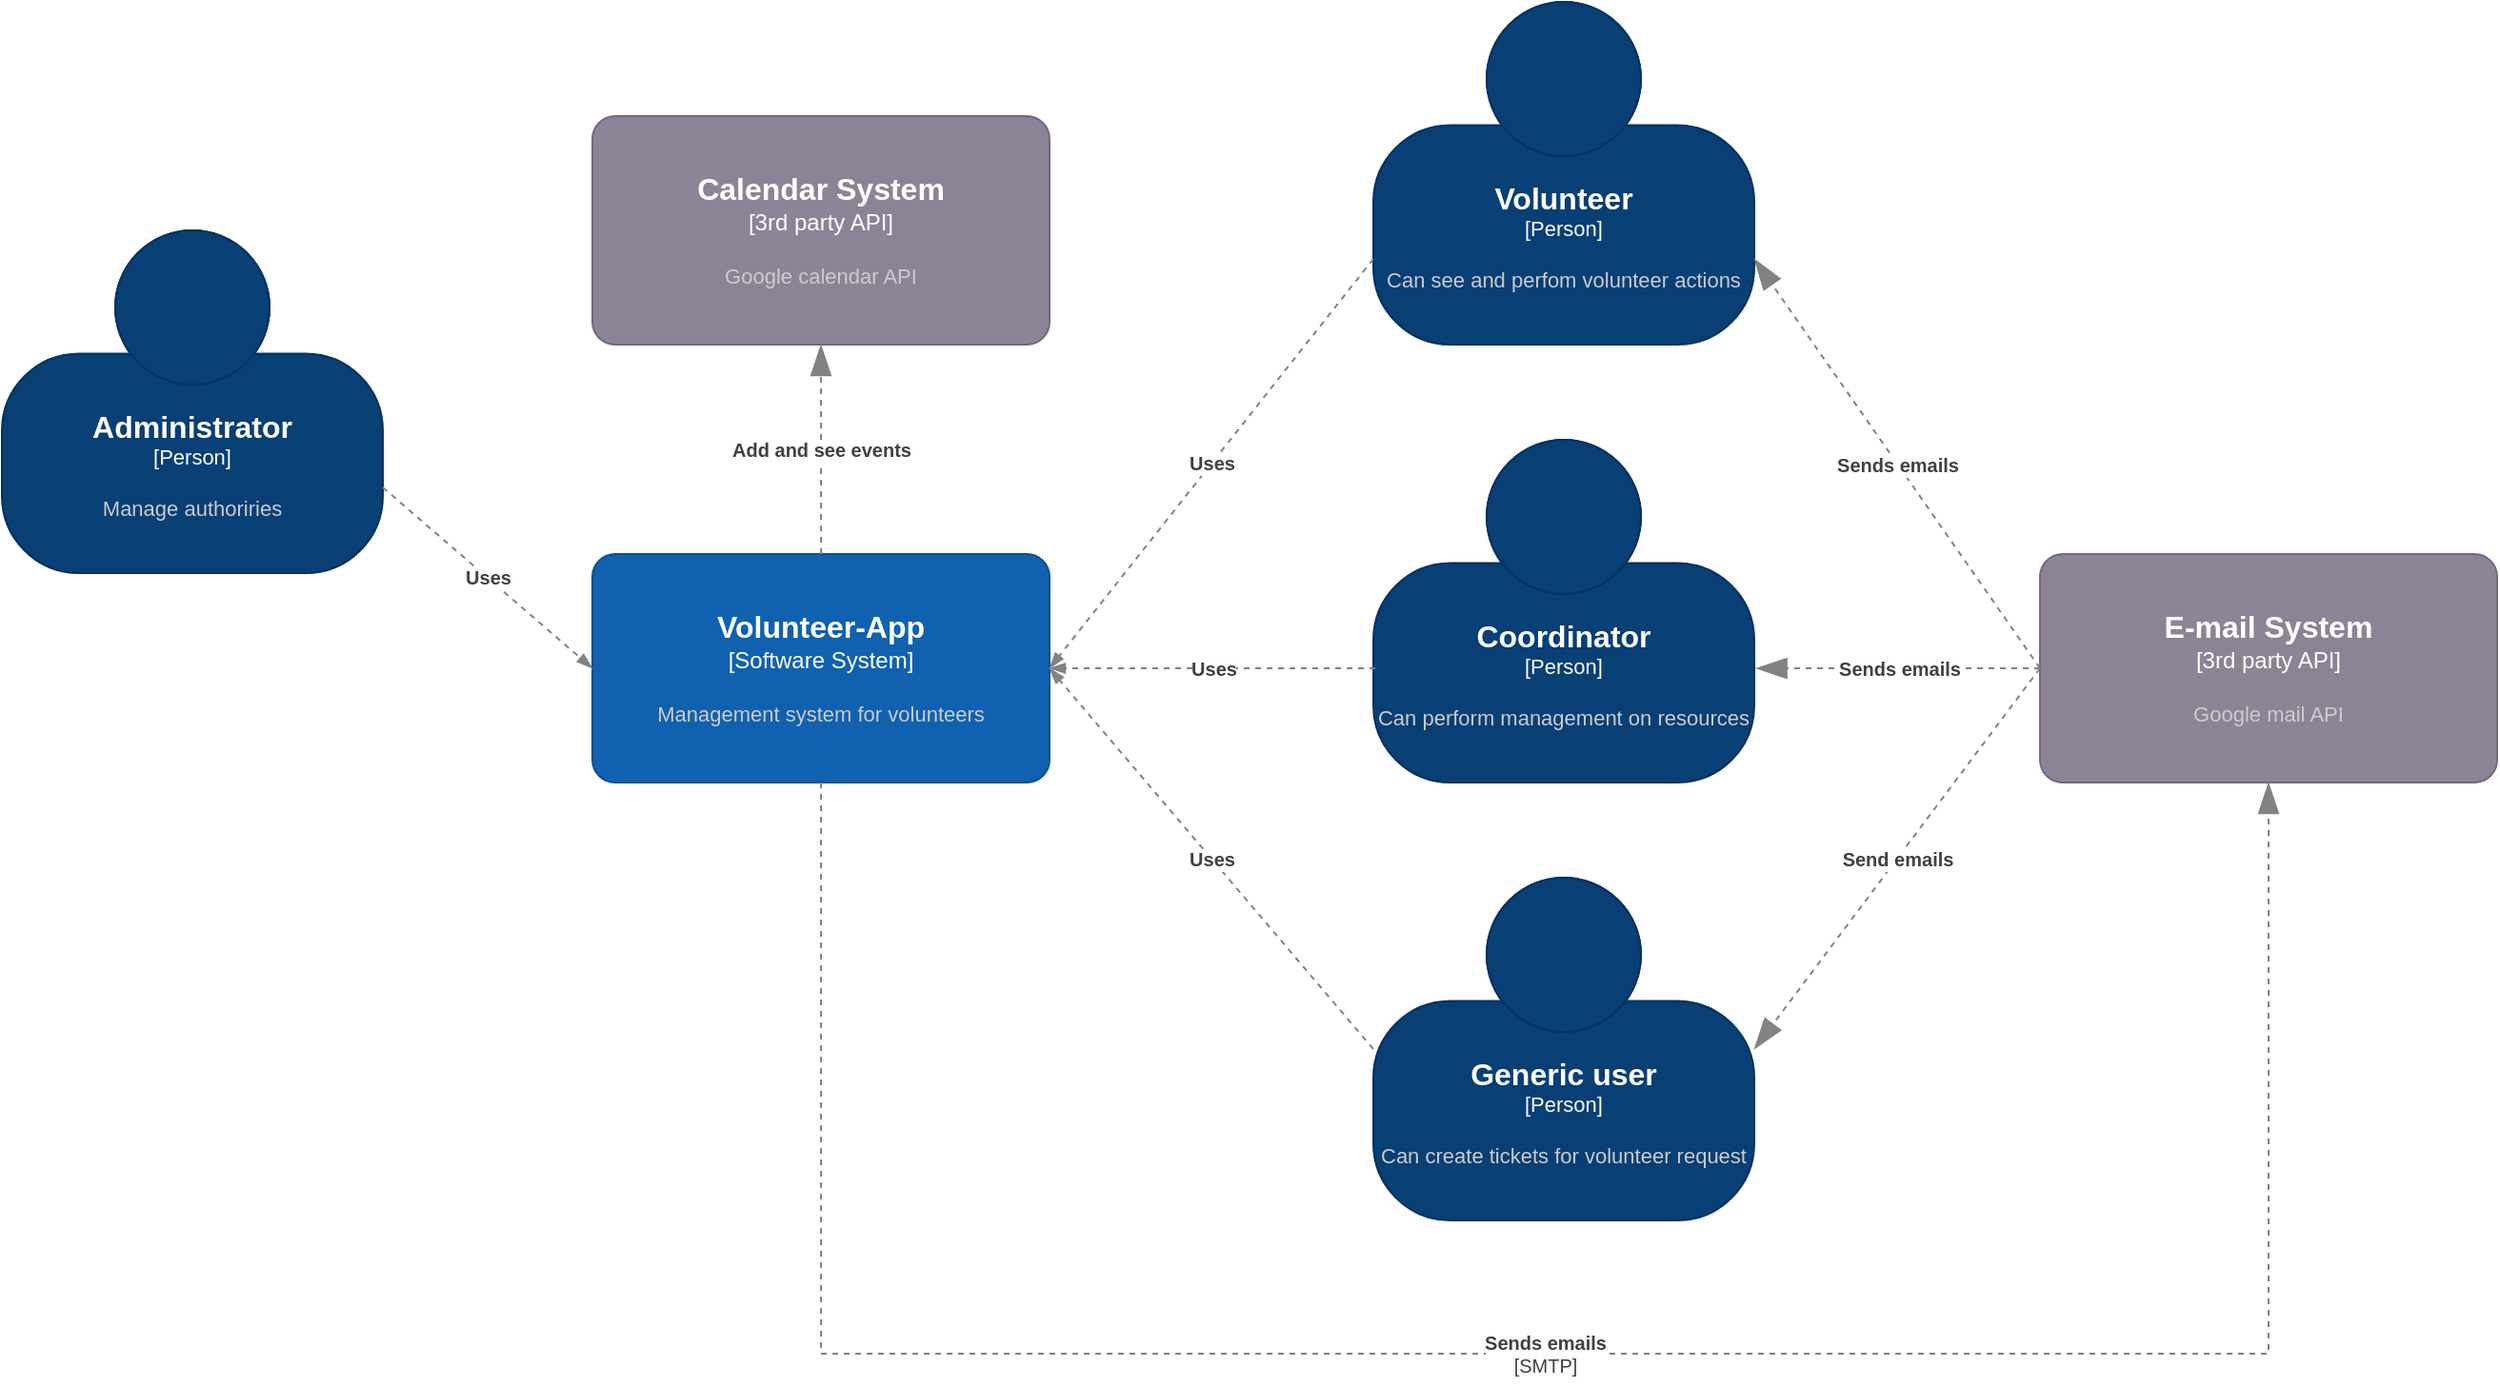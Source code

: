 <mxfile version="20.6.0" type="device"><diagram id="l_FzSXj0MfFPnYnRYkk8" name="Page-1"><mxGraphModel dx="2678" dy="2178" grid="1" gridSize="10" guides="1" tooltips="1" connect="1" arrows="1" fold="1" page="1" pageScale="1" pageWidth="850" pageHeight="1100" math="0" shadow="0"><root><mxCell id="0"/><mxCell id="1" parent="0"/><object placeholders="1" c4Name="Volunteer" c4Type="Person" c4Description="Can see and perfom volunteer actions" label="&lt;font style=&quot;font-size: 16px&quot;&gt;&lt;b&gt;%c4Name%&lt;/b&gt;&lt;/font&gt;&lt;div&gt;[%c4Type%]&lt;/div&gt;&lt;br&gt;&lt;div&gt;&lt;font style=&quot;font-size: 11px&quot;&gt;&lt;font color=&quot;#cccccc&quot;&gt;%c4Description%&lt;/font&gt;&lt;/div&gt;" id="Q56pVpTfTzxpqEH0Cs9P-1"><mxCell style="html=1;fontSize=11;dashed=0;whiteSpace=wrap;fillColor=#083F75;strokeColor=#06315C;fontColor=#ffffff;shape=mxgraph.c4.person2;align=center;metaEdit=1;points=[[0.5,0,0],[1,0.5,0],[1,0.75,0],[0.75,1,0],[0.5,1,0],[0.25,1,0],[0,0.75,0],[0,0.5,0]];resizable=0;" vertex="1" parent="1"><mxGeometry x="150" y="-30" width="200" height="180" as="geometry"/></mxCell></object><object placeholders="1" c4Name="Volunteer-App" c4Type="Software System" c4Description="Management system for volunteers" label="&lt;font style=&quot;font-size: 16px&quot;&gt;&lt;b&gt;%c4Name%&lt;/b&gt;&lt;/font&gt;&lt;div&gt;[%c4Type%]&lt;/div&gt;&lt;br&gt;&lt;div&gt;&lt;font style=&quot;font-size: 11px&quot;&gt;&lt;font color=&quot;#cccccc&quot;&gt;%c4Description%&lt;/font&gt;&lt;/div&gt;" id="Q56pVpTfTzxpqEH0Cs9P-2"><mxCell style="rounded=1;whiteSpace=wrap;html=1;labelBackgroundColor=none;fillColor=#1061B0;fontColor=#ffffff;align=center;arcSize=10;strokeColor=#0D5091;metaEdit=1;resizable=0;points=[[0.25,0,0],[0.5,0,0],[0.75,0,0],[1,0.25,0],[1,0.5,0],[1,0.75,0],[0.75,1,0],[0.5,1,0],[0.25,1,0],[0,0.75,0],[0,0.5,0],[0,0.25,0]];" vertex="1" parent="1"><mxGeometry x="-260" y="260" width="240" height="120" as="geometry"/></mxCell></object><object placeholders="1" c4Name="Generic user" c4Type="Person" c4Description="Can create tickets for volunteer request" label="&lt;font style=&quot;font-size: 16px&quot;&gt;&lt;b&gt;%c4Name%&lt;/b&gt;&lt;/font&gt;&lt;div&gt;[%c4Type%]&lt;/div&gt;&lt;br&gt;&lt;div&gt;&lt;font style=&quot;font-size: 11px&quot;&gt;&lt;font color=&quot;#cccccc&quot;&gt;%c4Description%&lt;/font&gt;&lt;/div&gt;" id="Q56pVpTfTzxpqEH0Cs9P-4"><mxCell style="html=1;fontSize=11;dashed=0;whiteSpace=wrap;fillColor=#083F75;strokeColor=#06315C;fontColor=#ffffff;shape=mxgraph.c4.person2;align=center;metaEdit=1;points=[[0.5,0,0],[1,0.5,0],[1,0.75,0],[0.75,1,0],[0.5,1,0],[0.25,1,0],[0,0.75,0],[0,0.5,0]];resizable=0;" vertex="1" parent="1"><mxGeometry x="150" y="430" width="200" height="180" as="geometry"/></mxCell></object><object placeholders="1" c4Name="Coordinator" c4Type="Person" c4Description="Can perform management on resources" label="&lt;font style=&quot;font-size: 16px&quot;&gt;&lt;b&gt;%c4Name%&lt;/b&gt;&lt;/font&gt;&lt;div&gt;[%c4Type%]&lt;/div&gt;&lt;br&gt;&lt;div&gt;&lt;font style=&quot;font-size: 11px&quot;&gt;&lt;font color=&quot;#cccccc&quot;&gt;%c4Description%&lt;/font&gt;&lt;/div&gt;" id="Q56pVpTfTzxpqEH0Cs9P-13"><mxCell style="html=1;fontSize=11;dashed=0;whiteSpace=wrap;fillColor=#083F75;strokeColor=#06315C;fontColor=#ffffff;shape=mxgraph.c4.person2;align=center;metaEdit=1;points=[[0.5,0,0],[1,0.5,0],[1,0.75,0],[0.75,1,0],[0.5,1,0],[0.25,1,0],[0,0.75,0],[0,0.5,0]];resizable=0;" vertex="1" parent="1"><mxGeometry x="150" y="200" width="200" height="180" as="geometry"/></mxCell></object><object placeholders="1" c4Name="Calendar System" c4Type="3rd party API" c4Description="Google calendar API" label="&lt;font style=&quot;font-size: 16px&quot;&gt;&lt;b&gt;%c4Name%&lt;/b&gt;&lt;/font&gt;&lt;div&gt;[%c4Type%]&lt;/div&gt;&lt;br&gt;&lt;div&gt;&lt;font style=&quot;font-size: 11px&quot;&gt;&lt;font color=&quot;#cccccc&quot;&gt;%c4Description%&lt;/font&gt;&lt;/div&gt;" id="Q56pVpTfTzxpqEH0Cs9P-22"><mxCell style="rounded=1;whiteSpace=wrap;html=1;labelBackgroundColor=none;fillColor=#8C8496;fontColor=#ffffff;align=center;arcSize=10;strokeColor=#736782;metaEdit=1;resizable=0;points=[[0.25,0,0],[0.5,0,0],[0.75,0,0],[1,0.25,0],[1,0.5,0],[1,0.75,0],[0.75,1,0],[0.5,1,0],[0.25,1,0],[0,0.75,0],[0,0.5,0],[0,0.25,0]];" vertex="1" parent="1"><mxGeometry x="-260" y="30" width="240" height="120" as="geometry"/></mxCell></object><object placeholders="1" c4Name="E-mail System" c4Type="3rd party API" c4Description="Google mail API" label="&lt;font style=&quot;font-size: 16px&quot;&gt;&lt;b&gt;%c4Name%&lt;/b&gt;&lt;/font&gt;&lt;div&gt;[%c4Type%]&lt;/div&gt;&lt;br&gt;&lt;div&gt;&lt;font style=&quot;font-size: 11px&quot;&gt;&lt;font color=&quot;#cccccc&quot;&gt;%c4Description%&lt;/font&gt;&lt;/div&gt;" id="Q56pVpTfTzxpqEH0Cs9P-23"><mxCell style="rounded=1;whiteSpace=wrap;html=1;labelBackgroundColor=none;fillColor=#8C8496;fontColor=#ffffff;align=center;arcSize=10;strokeColor=#736782;metaEdit=1;resizable=0;points=[[0.25,0,0],[0.5,0,0],[0.75,0,0],[1,0.25,0],[1,0.5,0],[1,0.75,0],[0.75,1,0],[0.5,1,0],[0.25,1,0],[0,0.75,0],[0,0.5,0],[0,0.25,0]];" vertex="1" parent="1"><mxGeometry x="500" y="260" width="240" height="120" as="geometry"/></mxCell></object><object placeholders="1" c4Type="Relationship" c4Technology="SMTP" c4Description="Sends emails" label="&lt;div style=&quot;text-align: left&quot;&gt;&lt;div style=&quot;text-align: center&quot;&gt;&lt;b&gt;%c4Description%&lt;/b&gt;&lt;/div&gt;&lt;div style=&quot;text-align: center&quot;&gt;[%c4Technology%]&lt;/div&gt;&lt;/div&gt;" id="Q56pVpTfTzxpqEH0Cs9P-24"><mxCell style="endArrow=blockThin;html=1;fontSize=10;fontColor=#404040;strokeWidth=1;endFill=1;strokeColor=#828282;elbow=vertical;metaEdit=1;endSize=14;startSize=14;jumpStyle=arc;jumpSize=16;rounded=0;dashed=1;exitX=0.5;exitY=1;exitDx=0;exitDy=0;exitPerimeter=0;entryX=0.5;entryY=1;entryDx=0;entryDy=0;entryPerimeter=0;edgeStyle=orthogonalEdgeStyle;" edge="1" parent="1" source="Q56pVpTfTzxpqEH0Cs9P-2" target="Q56pVpTfTzxpqEH0Cs9P-23"><mxGeometry width="240" relative="1" as="geometry"><mxPoint x="390" y="210" as="sourcePoint"/><mxPoint x="630" y="210" as="targetPoint"/><Array as="points"><mxPoint x="-140" y="680"/><mxPoint x="620" y="680"/></Array><mxPoint as="offset"/></mxGeometry></mxCell></object><object placeholders="1" c4Name="Administrator" c4Type="Person" c4Description="Manage authoriries" label="&lt;font style=&quot;font-size: 16px&quot;&gt;&lt;b&gt;%c4Name%&lt;/b&gt;&lt;/font&gt;&lt;div&gt;[%c4Type%]&lt;/div&gt;&lt;br&gt;&lt;div&gt;&lt;font style=&quot;font-size: 11px&quot;&gt;&lt;font color=&quot;#cccccc&quot;&gt;%c4Description%&lt;/font&gt;&lt;/div&gt;" id="Q56pVpTfTzxpqEH0Cs9P-25"><mxCell style="html=1;fontSize=11;dashed=0;whiteSpace=wrap;fillColor=#083F75;strokeColor=#06315C;fontColor=#ffffff;shape=mxgraph.c4.person2;align=center;metaEdit=1;points=[[0.5,0,0],[1,0.5,0],[1,0.75,0],[0.75,1,0],[0.5,1,0],[0.25,1,0],[0,0.75,0],[0,0.5,0]];resizable=0;" vertex="1" parent="1"><mxGeometry x="-570" y="90" width="200" height="180" as="geometry"/></mxCell></object><object placeholders="1" c4Type="Relationship" c4Description="Send emails" label="&lt;div style=&quot;text-align: left&quot;&gt;&lt;div style=&quot;text-align: center&quot;&gt;&lt;b&gt;%c4Description%&lt;/b&gt;&lt;/div&gt;" id="Q56pVpTfTzxpqEH0Cs9P-29"><mxCell style="endArrow=blockThin;html=1;fontSize=10;fontColor=#404040;strokeWidth=1;endFill=1;strokeColor=#828282;elbow=vertical;metaEdit=1;endSize=14;startSize=14;jumpStyle=arc;jumpSize=16;rounded=0;dashed=1;exitX=0;exitY=0.5;exitDx=0;exitDy=0;exitPerimeter=0;entryX=1;entryY=0.5;entryDx=0;entryDy=0;entryPerimeter=0;" edge="1" parent="1" source="Q56pVpTfTzxpqEH0Cs9P-23" target="Q56pVpTfTzxpqEH0Cs9P-4"><mxGeometry width="240" relative="1" as="geometry"><mxPoint x="270" y="440" as="sourcePoint"/><mxPoint x="510" y="440" as="targetPoint"/></mxGeometry></mxCell></object><object placeholders="1" c4Type="Relationship" c4Description="Sends emails" label="&lt;div style=&quot;text-align: left&quot;&gt;&lt;div style=&quot;text-align: center&quot;&gt;&lt;b&gt;%c4Description%&lt;/b&gt;&lt;/div&gt;" id="Q56pVpTfTzxpqEH0Cs9P-30"><mxCell style="endArrow=blockThin;html=1;fontSize=10;fontColor=#404040;strokeWidth=1;endFill=1;strokeColor=#828282;elbow=vertical;metaEdit=1;endSize=14;startSize=14;jumpStyle=arc;jumpSize=16;rounded=0;dashed=1;exitX=0;exitY=0.5;exitDx=0;exitDy=0;exitPerimeter=0;entryX=1.004;entryY=0.667;entryDx=0;entryDy=0;entryPerimeter=0;" edge="1" parent="1" source="Q56pVpTfTzxpqEH0Cs9P-23" target="Q56pVpTfTzxpqEH0Cs9P-13"><mxGeometry width="240" relative="1" as="geometry"><mxPoint x="270" y="440" as="sourcePoint"/><mxPoint x="250" y="320" as="targetPoint"/></mxGeometry></mxCell></object><object placeholders="1" c4Type="Relationship" c4Description="Sends emails" label="&lt;div style=&quot;text-align: left&quot;&gt;&lt;div style=&quot;text-align: center&quot;&gt;&lt;b&gt;%c4Description%&lt;/b&gt;&lt;/div&gt;" id="Q56pVpTfTzxpqEH0Cs9P-31"><mxCell style="endArrow=blockThin;html=1;fontSize=10;fontColor=#404040;strokeWidth=1;endFill=1;strokeColor=#828282;elbow=vertical;metaEdit=1;endSize=14;startSize=14;jumpStyle=arc;jumpSize=16;rounded=0;dashed=1;exitX=0;exitY=0.5;exitDx=0;exitDy=0;exitPerimeter=0;entryX=1;entryY=0.75;entryDx=0;entryDy=0;entryPerimeter=0;" edge="1" parent="1" source="Q56pVpTfTzxpqEH0Cs9P-23" target="Q56pVpTfTzxpqEH0Cs9P-1"><mxGeometry width="240" relative="1" as="geometry"><mxPoint x="510" y="195" as="sourcePoint"/><mxPoint x="280" y="190" as="targetPoint"/></mxGeometry></mxCell></object><object placeholders="1" c4Type="Relationship" c4Description="Add and see events " label="&lt;div style=&quot;text-align: left&quot;&gt;&lt;div style=&quot;text-align: center&quot;&gt;&lt;b&gt;%c4Description%&lt;/b&gt;&lt;/div&gt;" id="Q56pVpTfTzxpqEH0Cs9P-35"><mxCell style="endArrow=blockThin;html=1;fontSize=10;fontColor=#404040;strokeWidth=1;endFill=1;strokeColor=#828282;elbow=vertical;metaEdit=1;endSize=14;startSize=14;jumpStyle=arc;jumpSize=16;rounded=0;dashed=1;exitX=0.5;exitY=0;exitDx=0;exitDy=0;exitPerimeter=0;" edge="1" parent="1" source="Q56pVpTfTzxpqEH0Cs9P-2" target="Q56pVpTfTzxpqEH0Cs9P-22"><mxGeometry width="240" relative="1" as="geometry"><mxPoint x="-190" y="170" as="sourcePoint"/><mxPoint x="50" y="170" as="targetPoint"/></mxGeometry></mxCell></object><object placeholders="1" c4Type="Relationship" c4Description="Uses" label="&lt;div style=&quot;text-align: left&quot;&gt;&lt;div style=&quot;text-align: center&quot;&gt;&lt;b&gt;%c4Description%&lt;/b&gt;&lt;/div&gt;" id="Q56pVpTfTzxpqEH0Cs9P-36"><mxCell style="endArrow=blockThin;html=1;fontSize=10;fontColor=#404040;strokeWidth=1;endFill=1;strokeColor=#828282;elbow=vertical;metaEdit=1;jumpStyle=arc;jumpSize=16;rounded=0;dashed=1;exitX=1;exitY=0.75;exitDx=0;exitDy=0;exitPerimeter=0;entryX=0;entryY=0.5;entryDx=0;entryDy=0;entryPerimeter=0;" edge="1" parent="1" source="Q56pVpTfTzxpqEH0Cs9P-25" target="Q56pVpTfTzxpqEH0Cs9P-2"><mxGeometry width="240" relative="1" as="geometry"><mxPoint x="-280" y="330" as="sourcePoint"/><mxPoint x="-40" y="330" as="targetPoint"/></mxGeometry></mxCell></object><object placeholders="1" c4Type="Relationship" c4Description="Uses" label="&lt;div style=&quot;text-align: left&quot;&gt;&lt;div style=&quot;text-align: center&quot;&gt;&lt;b&gt;%c4Description%&lt;/b&gt;&lt;/div&gt;" id="Q56pVpTfTzxpqEH0Cs9P-37"><mxCell style="endArrow=blockThin;html=1;fontSize=10;fontColor=#404040;strokeWidth=1;endFill=1;strokeColor=#828282;elbow=vertical;metaEdit=1;jumpStyle=arc;jumpSize=16;rounded=0;dashed=1;exitX=0;exitY=0.5;exitDx=0;exitDy=0;exitPerimeter=0;entryX=1;entryY=0.5;entryDx=0;entryDy=0;entryPerimeter=0;" edge="1" parent="1" source="Q56pVpTfTzxpqEH0Cs9P-4" target="Q56pVpTfTzxpqEH0Cs9P-2"><mxGeometry width="240" relative="1" as="geometry"><mxPoint x="-230" y="450" as="sourcePoint"/><mxPoint x="-120" y="545" as="targetPoint"/></mxGeometry></mxCell></object><object placeholders="1" c4Type="Relationship" c4Description="Uses" label="&lt;div style=&quot;text-align: left&quot;&gt;&lt;div style=&quot;text-align: center&quot;&gt;&lt;b&gt;%c4Description%&lt;/b&gt;&lt;/div&gt;" id="Q56pVpTfTzxpqEH0Cs9P-38"><mxCell style="endArrow=blockThin;html=1;fontSize=10;fontColor=#404040;strokeWidth=1;endFill=1;strokeColor=#828282;elbow=vertical;metaEdit=1;jumpStyle=arc;jumpSize=16;rounded=0;dashed=1;exitX=0.005;exitY=0.667;exitDx=0;exitDy=0;exitPerimeter=0;entryX=1;entryY=0.5;entryDx=0;entryDy=0;entryPerimeter=0;" edge="1" parent="1" source="Q56pVpTfTzxpqEH0Cs9P-13" target="Q56pVpTfTzxpqEH0Cs9P-2"><mxGeometry width="240" relative="1" as="geometry"><mxPoint x="150" y="530" as="sourcePoint"/><mxPoint x="70" y="330" as="targetPoint"/></mxGeometry></mxCell></object><object placeholders="1" c4Type="Relationship" c4Description="Uses" label="&lt;div style=&quot;text-align: left&quot;&gt;&lt;div style=&quot;text-align: center&quot;&gt;&lt;b&gt;%c4Description%&lt;/b&gt;&lt;/div&gt;" id="Q56pVpTfTzxpqEH0Cs9P-39"><mxCell style="endArrow=blockThin;html=1;fontSize=10;fontColor=#404040;strokeWidth=1;endFill=1;strokeColor=#828282;elbow=vertical;metaEdit=1;jumpStyle=arc;jumpSize=16;rounded=0;dashed=1;exitX=0;exitY=0.75;exitDx=0;exitDy=0;exitPerimeter=0;entryX=1;entryY=0.5;entryDx=0;entryDy=0;entryPerimeter=0;" edge="1" parent="1" source="Q56pVpTfTzxpqEH0Cs9P-1" target="Q56pVpTfTzxpqEH0Cs9P-2"><mxGeometry width="240" relative="1" as="geometry"><mxPoint x="150" y="530" as="sourcePoint"/><mxPoint x="70" y="330" as="targetPoint"/></mxGeometry></mxCell></object></root></mxGraphModel></diagram></mxfile>